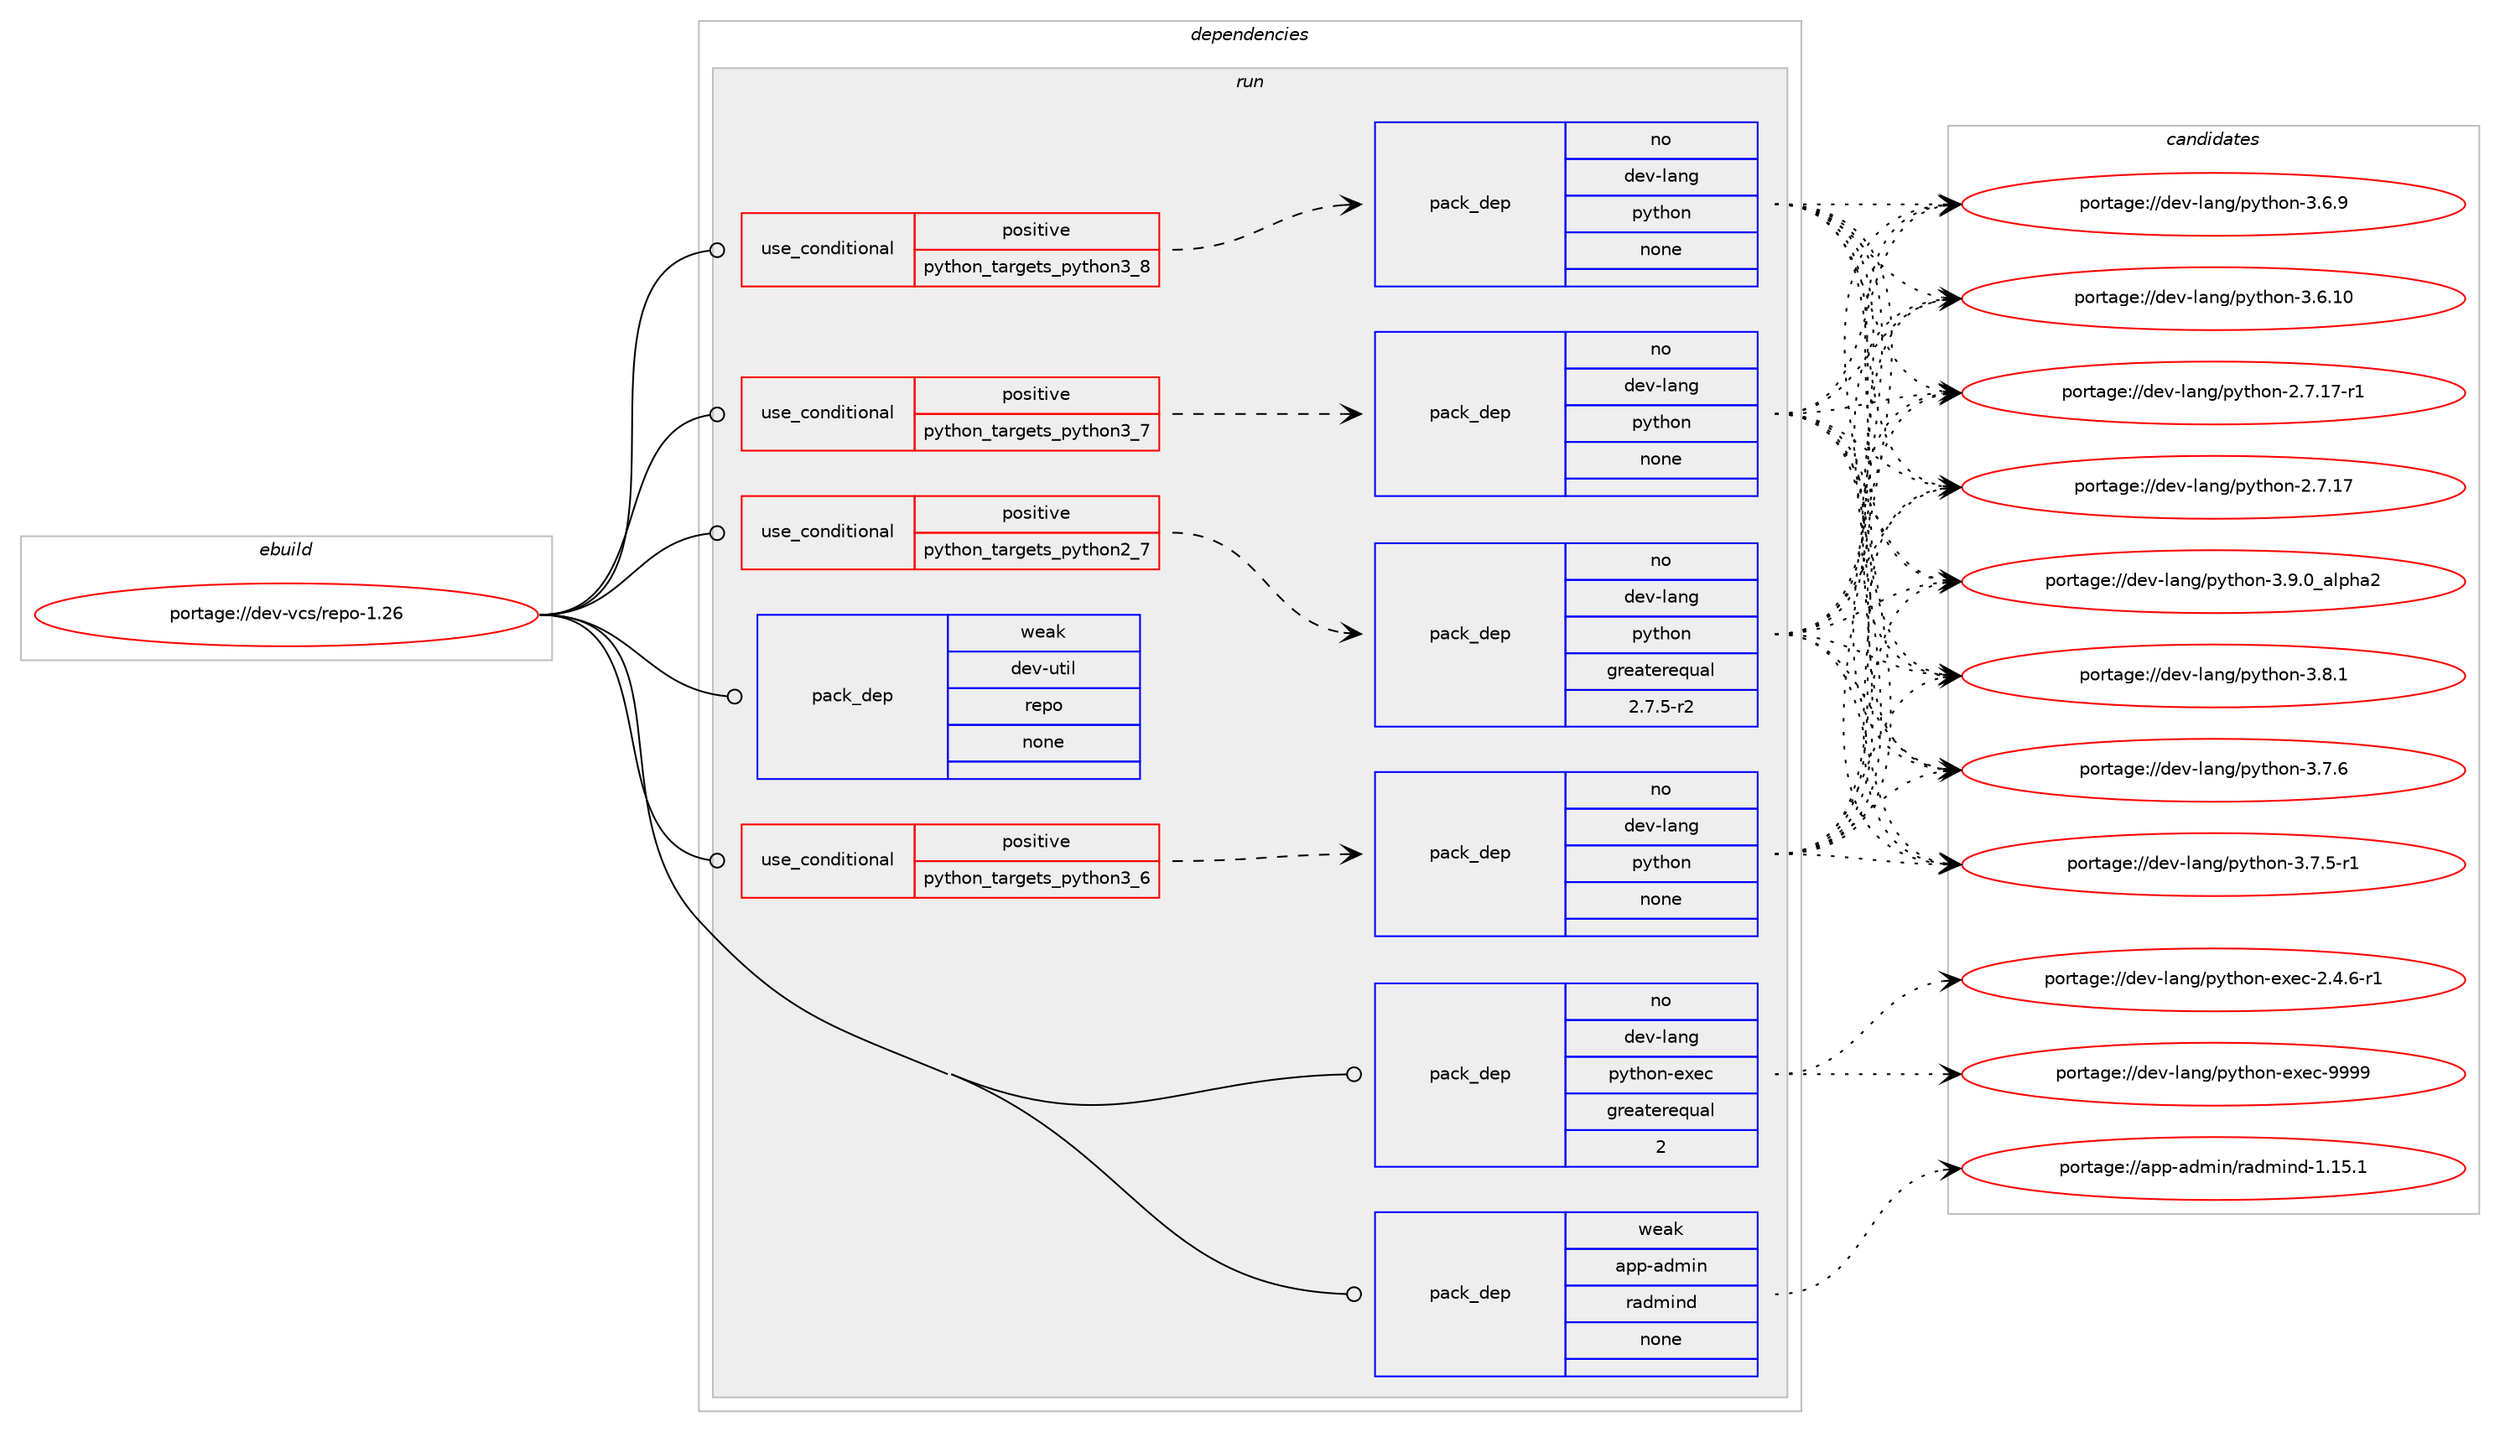 digraph prolog {

# *************
# Graph options
# *************

newrank=true;
concentrate=true;
compound=true;
graph [rankdir=LR,fontname=Helvetica,fontsize=10,ranksep=1.5];#, ranksep=2.5, nodesep=0.2];
edge  [arrowhead=vee];
node  [fontname=Helvetica,fontsize=10];

# **********
# The ebuild
# **********

subgraph cluster_leftcol {
color=gray;
label=<<i>ebuild</i>>;
id [label="portage://dev-vcs/repo-1.26", color=red, width=4, href="../dev-vcs/repo-1.26.svg"];
}

# ****************
# The dependencies
# ****************

subgraph cluster_midcol {
color=gray;
label=<<i>dependencies</i>>;
subgraph cluster_compile {
fillcolor="#eeeeee";
style=filled;
label=<<i>compile</i>>;
}
subgraph cluster_compileandrun {
fillcolor="#eeeeee";
style=filled;
label=<<i>compile and run</i>>;
}
subgraph cluster_run {
fillcolor="#eeeeee";
style=filled;
label=<<i>run</i>>;
subgraph cond60579 {
dependency292807 [label=<<TABLE BORDER="0" CELLBORDER="1" CELLSPACING="0" CELLPADDING="4"><TR><TD ROWSPAN="3" CELLPADDING="10">use_conditional</TD></TR><TR><TD>positive</TD></TR><TR><TD>python_targets_python2_7</TD></TR></TABLE>>, shape=none, color=red];
subgraph pack227683 {
dependency292808 [label=<<TABLE BORDER="0" CELLBORDER="1" CELLSPACING="0" CELLPADDING="4" WIDTH="220"><TR><TD ROWSPAN="6" CELLPADDING="30">pack_dep</TD></TR><TR><TD WIDTH="110">no</TD></TR><TR><TD>dev-lang</TD></TR><TR><TD>python</TD></TR><TR><TD>greaterequal</TD></TR><TR><TD>2.7.5-r2</TD></TR></TABLE>>, shape=none, color=blue];
}
dependency292807:e -> dependency292808:w [weight=20,style="dashed",arrowhead="vee"];
}
id:e -> dependency292807:w [weight=20,style="solid",arrowhead="odot"];
subgraph cond60580 {
dependency292809 [label=<<TABLE BORDER="0" CELLBORDER="1" CELLSPACING="0" CELLPADDING="4"><TR><TD ROWSPAN="3" CELLPADDING="10">use_conditional</TD></TR><TR><TD>positive</TD></TR><TR><TD>python_targets_python3_6</TD></TR></TABLE>>, shape=none, color=red];
subgraph pack227684 {
dependency292810 [label=<<TABLE BORDER="0" CELLBORDER="1" CELLSPACING="0" CELLPADDING="4" WIDTH="220"><TR><TD ROWSPAN="6" CELLPADDING="30">pack_dep</TD></TR><TR><TD WIDTH="110">no</TD></TR><TR><TD>dev-lang</TD></TR><TR><TD>python</TD></TR><TR><TD>none</TD></TR><TR><TD></TD></TR></TABLE>>, shape=none, color=blue];
}
dependency292809:e -> dependency292810:w [weight=20,style="dashed",arrowhead="vee"];
}
id:e -> dependency292809:w [weight=20,style="solid",arrowhead="odot"];
subgraph cond60581 {
dependency292811 [label=<<TABLE BORDER="0" CELLBORDER="1" CELLSPACING="0" CELLPADDING="4"><TR><TD ROWSPAN="3" CELLPADDING="10">use_conditional</TD></TR><TR><TD>positive</TD></TR><TR><TD>python_targets_python3_7</TD></TR></TABLE>>, shape=none, color=red];
subgraph pack227685 {
dependency292812 [label=<<TABLE BORDER="0" CELLBORDER="1" CELLSPACING="0" CELLPADDING="4" WIDTH="220"><TR><TD ROWSPAN="6" CELLPADDING="30">pack_dep</TD></TR><TR><TD WIDTH="110">no</TD></TR><TR><TD>dev-lang</TD></TR><TR><TD>python</TD></TR><TR><TD>none</TD></TR><TR><TD></TD></TR></TABLE>>, shape=none, color=blue];
}
dependency292811:e -> dependency292812:w [weight=20,style="dashed",arrowhead="vee"];
}
id:e -> dependency292811:w [weight=20,style="solid",arrowhead="odot"];
subgraph cond60582 {
dependency292813 [label=<<TABLE BORDER="0" CELLBORDER="1" CELLSPACING="0" CELLPADDING="4"><TR><TD ROWSPAN="3" CELLPADDING="10">use_conditional</TD></TR><TR><TD>positive</TD></TR><TR><TD>python_targets_python3_8</TD></TR></TABLE>>, shape=none, color=red];
subgraph pack227686 {
dependency292814 [label=<<TABLE BORDER="0" CELLBORDER="1" CELLSPACING="0" CELLPADDING="4" WIDTH="220"><TR><TD ROWSPAN="6" CELLPADDING="30">pack_dep</TD></TR><TR><TD WIDTH="110">no</TD></TR><TR><TD>dev-lang</TD></TR><TR><TD>python</TD></TR><TR><TD>none</TD></TR><TR><TD></TD></TR></TABLE>>, shape=none, color=blue];
}
dependency292813:e -> dependency292814:w [weight=20,style="dashed",arrowhead="vee"];
}
id:e -> dependency292813:w [weight=20,style="solid",arrowhead="odot"];
subgraph pack227687 {
dependency292815 [label=<<TABLE BORDER="0" CELLBORDER="1" CELLSPACING="0" CELLPADDING="4" WIDTH="220"><TR><TD ROWSPAN="6" CELLPADDING="30">pack_dep</TD></TR><TR><TD WIDTH="110">no</TD></TR><TR><TD>dev-lang</TD></TR><TR><TD>python-exec</TD></TR><TR><TD>greaterequal</TD></TR><TR><TD>2</TD></TR></TABLE>>, shape=none, color=blue];
}
id:e -> dependency292815:w [weight=20,style="solid",arrowhead="odot"];
subgraph pack227688 {
dependency292816 [label=<<TABLE BORDER="0" CELLBORDER="1" CELLSPACING="0" CELLPADDING="4" WIDTH="220"><TR><TD ROWSPAN="6" CELLPADDING="30">pack_dep</TD></TR><TR><TD WIDTH="110">weak</TD></TR><TR><TD>app-admin</TD></TR><TR><TD>radmind</TD></TR><TR><TD>none</TD></TR><TR><TD></TD></TR></TABLE>>, shape=none, color=blue];
}
id:e -> dependency292816:w [weight=20,style="solid",arrowhead="odot"];
subgraph pack227689 {
dependency292817 [label=<<TABLE BORDER="0" CELLBORDER="1" CELLSPACING="0" CELLPADDING="4" WIDTH="220"><TR><TD ROWSPAN="6" CELLPADDING="30">pack_dep</TD></TR><TR><TD WIDTH="110">weak</TD></TR><TR><TD>dev-util</TD></TR><TR><TD>repo</TD></TR><TR><TD>none</TD></TR><TR><TD></TD></TR></TABLE>>, shape=none, color=blue];
}
id:e -> dependency292817:w [weight=20,style="solid",arrowhead="odot"];
}
}

# **************
# The candidates
# **************

subgraph cluster_choices {
rank=same;
color=gray;
label=<<i>candidates</i>>;

subgraph choice227683 {
color=black;
nodesep=1;
choice10010111845108971101034711212111610411111045514657464895971081121049750 [label="portage://dev-lang/python-3.9.0_alpha2", color=red, width=4,href="../dev-lang/python-3.9.0_alpha2.svg"];
choice100101118451089711010347112121116104111110455146564649 [label="portage://dev-lang/python-3.8.1", color=red, width=4,href="../dev-lang/python-3.8.1.svg"];
choice100101118451089711010347112121116104111110455146554654 [label="portage://dev-lang/python-3.7.6", color=red, width=4,href="../dev-lang/python-3.7.6.svg"];
choice1001011184510897110103471121211161041111104551465546534511449 [label="portage://dev-lang/python-3.7.5-r1", color=red, width=4,href="../dev-lang/python-3.7.5-r1.svg"];
choice100101118451089711010347112121116104111110455146544657 [label="portage://dev-lang/python-3.6.9", color=red, width=4,href="../dev-lang/python-3.6.9.svg"];
choice10010111845108971101034711212111610411111045514654464948 [label="portage://dev-lang/python-3.6.10", color=red, width=4,href="../dev-lang/python-3.6.10.svg"];
choice100101118451089711010347112121116104111110455046554649554511449 [label="portage://dev-lang/python-2.7.17-r1", color=red, width=4,href="../dev-lang/python-2.7.17-r1.svg"];
choice10010111845108971101034711212111610411111045504655464955 [label="portage://dev-lang/python-2.7.17", color=red, width=4,href="../dev-lang/python-2.7.17.svg"];
dependency292808:e -> choice10010111845108971101034711212111610411111045514657464895971081121049750:w [style=dotted,weight="100"];
dependency292808:e -> choice100101118451089711010347112121116104111110455146564649:w [style=dotted,weight="100"];
dependency292808:e -> choice100101118451089711010347112121116104111110455146554654:w [style=dotted,weight="100"];
dependency292808:e -> choice1001011184510897110103471121211161041111104551465546534511449:w [style=dotted,weight="100"];
dependency292808:e -> choice100101118451089711010347112121116104111110455146544657:w [style=dotted,weight="100"];
dependency292808:e -> choice10010111845108971101034711212111610411111045514654464948:w [style=dotted,weight="100"];
dependency292808:e -> choice100101118451089711010347112121116104111110455046554649554511449:w [style=dotted,weight="100"];
dependency292808:e -> choice10010111845108971101034711212111610411111045504655464955:w [style=dotted,weight="100"];
}
subgraph choice227684 {
color=black;
nodesep=1;
choice10010111845108971101034711212111610411111045514657464895971081121049750 [label="portage://dev-lang/python-3.9.0_alpha2", color=red, width=4,href="../dev-lang/python-3.9.0_alpha2.svg"];
choice100101118451089711010347112121116104111110455146564649 [label="portage://dev-lang/python-3.8.1", color=red, width=4,href="../dev-lang/python-3.8.1.svg"];
choice100101118451089711010347112121116104111110455146554654 [label="portage://dev-lang/python-3.7.6", color=red, width=4,href="../dev-lang/python-3.7.6.svg"];
choice1001011184510897110103471121211161041111104551465546534511449 [label="portage://dev-lang/python-3.7.5-r1", color=red, width=4,href="../dev-lang/python-3.7.5-r1.svg"];
choice100101118451089711010347112121116104111110455146544657 [label="portage://dev-lang/python-3.6.9", color=red, width=4,href="../dev-lang/python-3.6.9.svg"];
choice10010111845108971101034711212111610411111045514654464948 [label="portage://dev-lang/python-3.6.10", color=red, width=4,href="../dev-lang/python-3.6.10.svg"];
choice100101118451089711010347112121116104111110455046554649554511449 [label="portage://dev-lang/python-2.7.17-r1", color=red, width=4,href="../dev-lang/python-2.7.17-r1.svg"];
choice10010111845108971101034711212111610411111045504655464955 [label="portage://dev-lang/python-2.7.17", color=red, width=4,href="../dev-lang/python-2.7.17.svg"];
dependency292810:e -> choice10010111845108971101034711212111610411111045514657464895971081121049750:w [style=dotted,weight="100"];
dependency292810:e -> choice100101118451089711010347112121116104111110455146564649:w [style=dotted,weight="100"];
dependency292810:e -> choice100101118451089711010347112121116104111110455146554654:w [style=dotted,weight="100"];
dependency292810:e -> choice1001011184510897110103471121211161041111104551465546534511449:w [style=dotted,weight="100"];
dependency292810:e -> choice100101118451089711010347112121116104111110455146544657:w [style=dotted,weight="100"];
dependency292810:e -> choice10010111845108971101034711212111610411111045514654464948:w [style=dotted,weight="100"];
dependency292810:e -> choice100101118451089711010347112121116104111110455046554649554511449:w [style=dotted,weight="100"];
dependency292810:e -> choice10010111845108971101034711212111610411111045504655464955:w [style=dotted,weight="100"];
}
subgraph choice227685 {
color=black;
nodesep=1;
choice10010111845108971101034711212111610411111045514657464895971081121049750 [label="portage://dev-lang/python-3.9.0_alpha2", color=red, width=4,href="../dev-lang/python-3.9.0_alpha2.svg"];
choice100101118451089711010347112121116104111110455146564649 [label="portage://dev-lang/python-3.8.1", color=red, width=4,href="../dev-lang/python-3.8.1.svg"];
choice100101118451089711010347112121116104111110455146554654 [label="portage://dev-lang/python-3.7.6", color=red, width=4,href="../dev-lang/python-3.7.6.svg"];
choice1001011184510897110103471121211161041111104551465546534511449 [label="portage://dev-lang/python-3.7.5-r1", color=red, width=4,href="../dev-lang/python-3.7.5-r1.svg"];
choice100101118451089711010347112121116104111110455146544657 [label="portage://dev-lang/python-3.6.9", color=red, width=4,href="../dev-lang/python-3.6.9.svg"];
choice10010111845108971101034711212111610411111045514654464948 [label="portage://dev-lang/python-3.6.10", color=red, width=4,href="../dev-lang/python-3.6.10.svg"];
choice100101118451089711010347112121116104111110455046554649554511449 [label="portage://dev-lang/python-2.7.17-r1", color=red, width=4,href="../dev-lang/python-2.7.17-r1.svg"];
choice10010111845108971101034711212111610411111045504655464955 [label="portage://dev-lang/python-2.7.17", color=red, width=4,href="../dev-lang/python-2.7.17.svg"];
dependency292812:e -> choice10010111845108971101034711212111610411111045514657464895971081121049750:w [style=dotted,weight="100"];
dependency292812:e -> choice100101118451089711010347112121116104111110455146564649:w [style=dotted,weight="100"];
dependency292812:e -> choice100101118451089711010347112121116104111110455146554654:w [style=dotted,weight="100"];
dependency292812:e -> choice1001011184510897110103471121211161041111104551465546534511449:w [style=dotted,weight="100"];
dependency292812:e -> choice100101118451089711010347112121116104111110455146544657:w [style=dotted,weight="100"];
dependency292812:e -> choice10010111845108971101034711212111610411111045514654464948:w [style=dotted,weight="100"];
dependency292812:e -> choice100101118451089711010347112121116104111110455046554649554511449:w [style=dotted,weight="100"];
dependency292812:e -> choice10010111845108971101034711212111610411111045504655464955:w [style=dotted,weight="100"];
}
subgraph choice227686 {
color=black;
nodesep=1;
choice10010111845108971101034711212111610411111045514657464895971081121049750 [label="portage://dev-lang/python-3.9.0_alpha2", color=red, width=4,href="../dev-lang/python-3.9.0_alpha2.svg"];
choice100101118451089711010347112121116104111110455146564649 [label="portage://dev-lang/python-3.8.1", color=red, width=4,href="../dev-lang/python-3.8.1.svg"];
choice100101118451089711010347112121116104111110455146554654 [label="portage://dev-lang/python-3.7.6", color=red, width=4,href="../dev-lang/python-3.7.6.svg"];
choice1001011184510897110103471121211161041111104551465546534511449 [label="portage://dev-lang/python-3.7.5-r1", color=red, width=4,href="../dev-lang/python-3.7.5-r1.svg"];
choice100101118451089711010347112121116104111110455146544657 [label="portage://dev-lang/python-3.6.9", color=red, width=4,href="../dev-lang/python-3.6.9.svg"];
choice10010111845108971101034711212111610411111045514654464948 [label="portage://dev-lang/python-3.6.10", color=red, width=4,href="../dev-lang/python-3.6.10.svg"];
choice100101118451089711010347112121116104111110455046554649554511449 [label="portage://dev-lang/python-2.7.17-r1", color=red, width=4,href="../dev-lang/python-2.7.17-r1.svg"];
choice10010111845108971101034711212111610411111045504655464955 [label="portage://dev-lang/python-2.7.17", color=red, width=4,href="../dev-lang/python-2.7.17.svg"];
dependency292814:e -> choice10010111845108971101034711212111610411111045514657464895971081121049750:w [style=dotted,weight="100"];
dependency292814:e -> choice100101118451089711010347112121116104111110455146564649:w [style=dotted,weight="100"];
dependency292814:e -> choice100101118451089711010347112121116104111110455146554654:w [style=dotted,weight="100"];
dependency292814:e -> choice1001011184510897110103471121211161041111104551465546534511449:w [style=dotted,weight="100"];
dependency292814:e -> choice100101118451089711010347112121116104111110455146544657:w [style=dotted,weight="100"];
dependency292814:e -> choice10010111845108971101034711212111610411111045514654464948:w [style=dotted,weight="100"];
dependency292814:e -> choice100101118451089711010347112121116104111110455046554649554511449:w [style=dotted,weight="100"];
dependency292814:e -> choice10010111845108971101034711212111610411111045504655464955:w [style=dotted,weight="100"];
}
subgraph choice227687 {
color=black;
nodesep=1;
choice10010111845108971101034711212111610411111045101120101994557575757 [label="portage://dev-lang/python-exec-9999", color=red, width=4,href="../dev-lang/python-exec-9999.svg"];
choice10010111845108971101034711212111610411111045101120101994550465246544511449 [label="portage://dev-lang/python-exec-2.4.6-r1", color=red, width=4,href="../dev-lang/python-exec-2.4.6-r1.svg"];
dependency292815:e -> choice10010111845108971101034711212111610411111045101120101994557575757:w [style=dotted,weight="100"];
dependency292815:e -> choice10010111845108971101034711212111610411111045101120101994550465246544511449:w [style=dotted,weight="100"];
}
subgraph choice227688 {
color=black;
nodesep=1;
choice971121124597100109105110471149710010910511010045494649534649 [label="portage://app-admin/radmind-1.15.1", color=red, width=4,href="../app-admin/radmind-1.15.1.svg"];
dependency292816:e -> choice971121124597100109105110471149710010910511010045494649534649:w [style=dotted,weight="100"];
}
subgraph choice227689 {
color=black;
nodesep=1;
}
}

}
